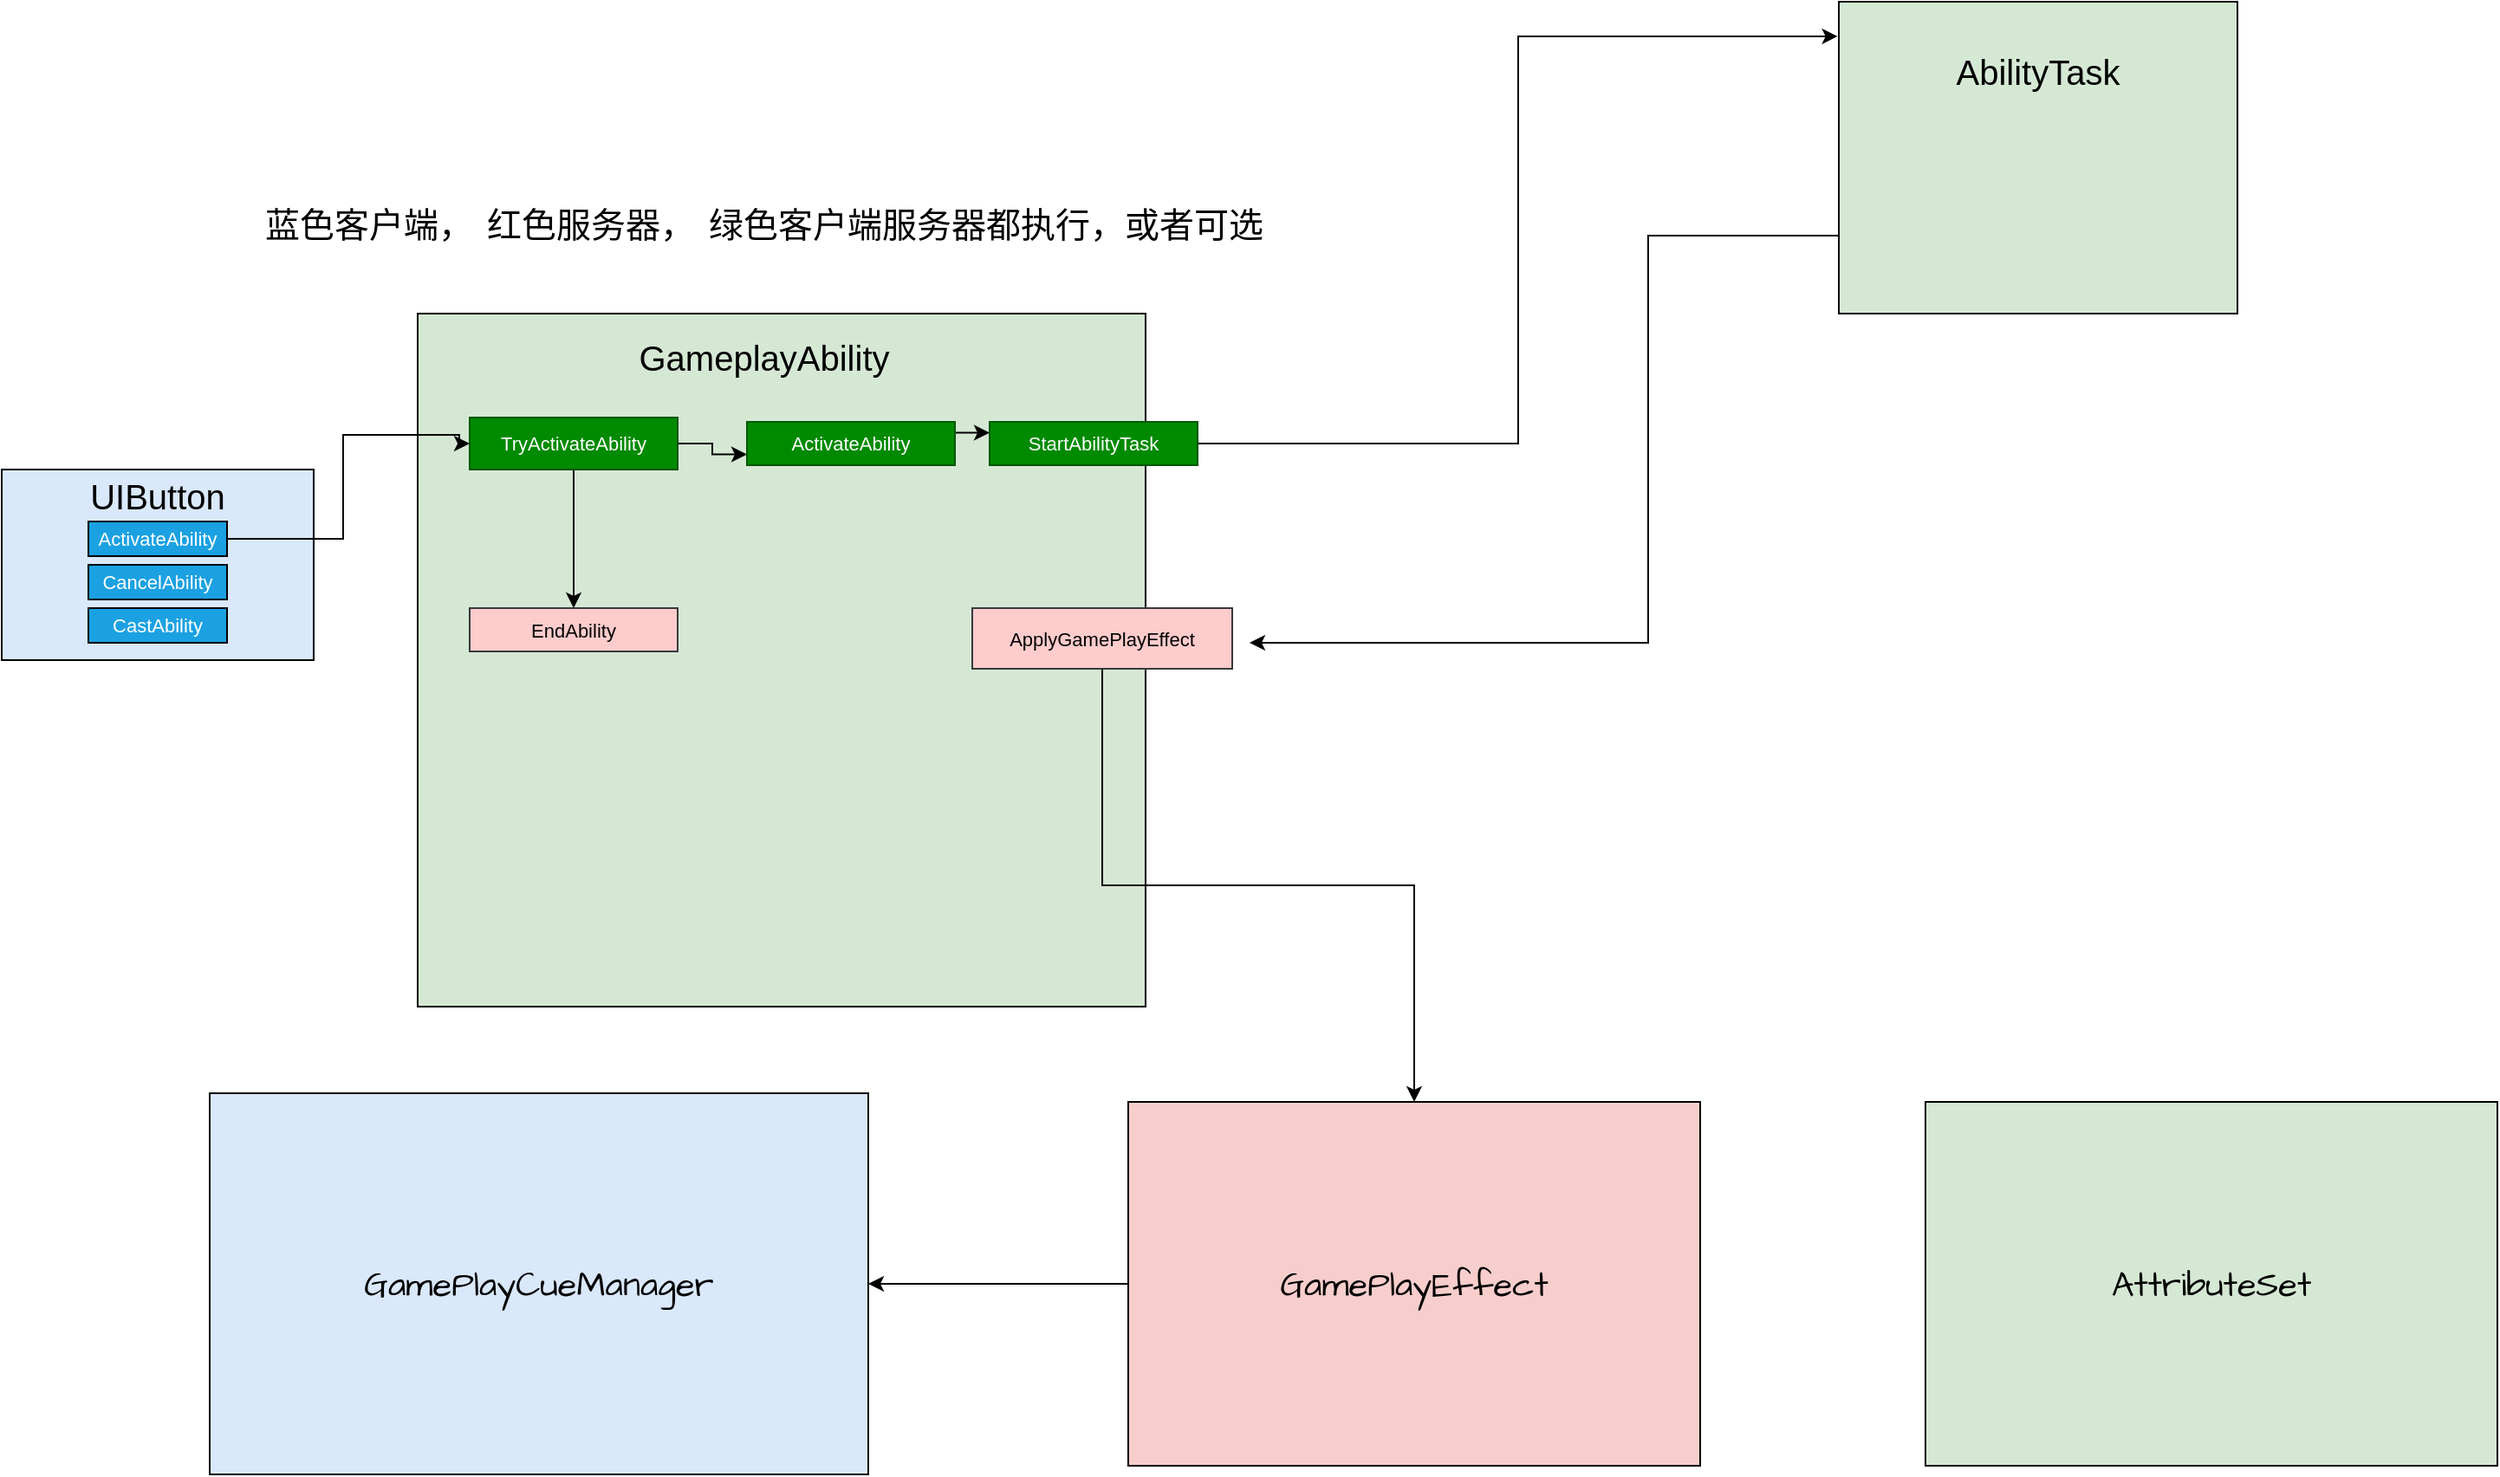 <mxfile version="20.8.5" type="github">
  <diagram id="C5RBs43oDa-KdzZeNtuy" name="Page-1">
    <mxGraphModel dx="2206" dy="1089" grid="1" gridSize="10" guides="1" tooltips="1" connect="1" arrows="1" fold="1" page="1" pageScale="1" pageWidth="827" pageHeight="1169" math="0" shadow="0">
      <root>
        <mxCell id="WIyWlLk6GJQsqaUBKTNV-0" />
        <mxCell id="WIyWlLk6GJQsqaUBKTNV-1" parent="WIyWlLk6GJQsqaUBKTNV-0" />
        <mxCell id="5KHRK0HVBRpk5LN_pDQV-0" value="" style="rounded=0;whiteSpace=wrap;html=1;hachureGap=4;fontFamily=Architects Daughter;fontSource=https%3A%2F%2Ffonts.googleapis.com%2Fcss%3Ffamily%3DArchitects%2BDaughter;fontSize=20;fillColor=#dae8fc;strokeColor=#000000;" vertex="1" parent="WIyWlLk6GJQsqaUBKTNV-1">
          <mxGeometry x="40" y="510" width="180" height="110" as="geometry" />
        </mxCell>
        <mxCell id="5KHRK0HVBRpk5LN_pDQV-1" value="&lt;font style=&quot;font-size: 11px;&quot;&gt;ActivateAbility&lt;/font&gt;" style="rounded=0;whiteSpace=wrap;html=1;sketch=0;hachureGap=4;jiggle=2;curveFitting=1;fontFamily=Helvetica;fontSize=20;fillColor=#1ba1e2;fontColor=#ffffff;strokeColor=#000000;verticalAlign=middle;labelPosition=center;verticalLabelPosition=middle;align=center;spacing=0;spacingBottom=8;" vertex="1" parent="WIyWlLk6GJQsqaUBKTNV-1">
          <mxGeometry x="90" y="540" width="80" height="20" as="geometry" />
        </mxCell>
        <mxCell id="5KHRK0HVBRpk5LN_pDQV-3" value="UIButton" style="text;strokeColor=none;align=center;fillColor=none;html=1;verticalAlign=middle;whiteSpace=wrap;rounded=0;sketch=0;hachureGap=4;jiggle=2;curveFitting=1;fontFamily=Helvetica;fontSize=20;" vertex="1" parent="WIyWlLk6GJQsqaUBKTNV-1">
          <mxGeometry x="100" y="510" width="60" height="30" as="geometry" />
        </mxCell>
        <mxCell id="5KHRK0HVBRpk5LN_pDQV-4" value="&lt;span style=&quot;font-size: 11px;&quot;&gt;CancelAbility&lt;/span&gt;" style="rounded=0;whiteSpace=wrap;html=1;sketch=0;hachureGap=4;jiggle=2;curveFitting=1;fontFamily=Helvetica;fontSize=20;fillColor=#1ba1e2;fontColor=#ffffff;strokeColor=#000000;verticalAlign=middle;labelPosition=center;verticalLabelPosition=middle;align=center;spacing=0;spacingBottom=8;" vertex="1" parent="WIyWlLk6GJQsqaUBKTNV-1">
          <mxGeometry x="90" y="565" width="80" height="20" as="geometry" />
        </mxCell>
        <mxCell id="5KHRK0HVBRpk5LN_pDQV-7" value="&lt;span style=&quot;font-size: 11px;&quot;&gt;CastAbility&lt;/span&gt;" style="rounded=0;whiteSpace=wrap;html=1;sketch=0;hachureGap=4;jiggle=2;curveFitting=1;fontFamily=Helvetica;fontSize=20;fillColor=#1ba1e2;fontColor=#ffffff;strokeColor=#000000;verticalAlign=middle;labelPosition=center;verticalLabelPosition=middle;align=center;spacing=0;spacingBottom=8;" vertex="1" parent="WIyWlLk6GJQsqaUBKTNV-1">
          <mxGeometry x="90" y="590" width="80" height="20" as="geometry" />
        </mxCell>
        <mxCell id="5KHRK0HVBRpk5LN_pDQV-8" value="" style="rounded=0;whiteSpace=wrap;html=1;hachureGap=4;fontFamily=Architects Daughter;fontSource=https%3A%2F%2Ffonts.googleapis.com%2Fcss%3Ffamily%3DArchitects%2BDaughter;fontSize=20;fillColor=#d5e8d4;strokeColor=#000000;" vertex="1" parent="WIyWlLk6GJQsqaUBKTNV-1">
          <mxGeometry x="280" y="420" width="420" height="400" as="geometry" />
        </mxCell>
        <mxCell id="5KHRK0HVBRpk5LN_pDQV-9" value="GameplayAbility" style="text;strokeColor=none;align=center;fillColor=none;html=1;verticalAlign=middle;whiteSpace=wrap;rounded=0;sketch=0;hachureGap=4;jiggle=2;curveFitting=1;fontFamily=Helvetica;fontSize=20;" vertex="1" parent="WIyWlLk6GJQsqaUBKTNV-1">
          <mxGeometry x="450" y="430" width="60" height="30" as="geometry" />
        </mxCell>
        <mxCell id="5KHRK0HVBRpk5LN_pDQV-18" value="" style="edgeStyle=orthogonalEdgeStyle;rounded=0;sketch=0;hachureGap=4;jiggle=2;curveFitting=1;orthogonalLoop=1;jettySize=auto;html=1;fontFamily=Helvetica;fontSize=11;fontColor=#000000;" edge="1" parent="WIyWlLk6GJQsqaUBKTNV-1" source="5KHRK0HVBRpk5LN_pDQV-13" target="5KHRK0HVBRpk5LN_pDQV-17">
          <mxGeometry relative="1" as="geometry" />
        </mxCell>
        <mxCell id="5KHRK0HVBRpk5LN_pDQV-20" style="edgeStyle=orthogonalEdgeStyle;rounded=0;sketch=0;hachureGap=4;jiggle=2;curveFitting=1;orthogonalLoop=1;jettySize=auto;html=1;exitX=1;exitY=0.5;exitDx=0;exitDy=0;entryX=0;entryY=0.75;entryDx=0;entryDy=0;fontFamily=Helvetica;fontSize=11;fontColor=#000000;" edge="1" parent="WIyWlLk6GJQsqaUBKTNV-1" source="5KHRK0HVBRpk5LN_pDQV-13" target="5KHRK0HVBRpk5LN_pDQV-16">
          <mxGeometry relative="1" as="geometry" />
        </mxCell>
        <mxCell id="5KHRK0HVBRpk5LN_pDQV-13" value="&lt;span style=&quot;font-size: 11px;&quot;&gt;TryActivateAbility&lt;/span&gt;" style="rounded=0;whiteSpace=wrap;html=1;sketch=0;hachureGap=4;jiggle=2;curveFitting=1;fontFamily=Helvetica;fontSize=20;fillColor=#008a00;fontColor=#ffffff;strokeColor=#005700;verticalAlign=middle;labelPosition=center;verticalLabelPosition=middle;align=center;spacing=0;spacingBottom=8;" vertex="1" parent="WIyWlLk6GJQsqaUBKTNV-1">
          <mxGeometry x="310" y="480" width="120" height="30" as="geometry" />
        </mxCell>
        <mxCell id="5KHRK0HVBRpk5LN_pDQV-14" style="edgeStyle=orthogonalEdgeStyle;rounded=0;hachureGap=4;orthogonalLoop=1;jettySize=auto;html=1;exitX=1;exitY=0.5;exitDx=0;exitDy=0;fontFamily=Helvetica;fontSize=11;fontColor=#000000;entryX=0;entryY=0.5;entryDx=0;entryDy=0;" edge="1" parent="WIyWlLk6GJQsqaUBKTNV-1" source="5KHRK0HVBRpk5LN_pDQV-1" target="5KHRK0HVBRpk5LN_pDQV-13">
          <mxGeometry relative="1" as="geometry">
            <mxPoint x="240" y="490" as="targetPoint" />
            <Array as="points">
              <mxPoint x="237" y="550" />
              <mxPoint x="237" y="490" />
              <mxPoint x="304" y="490" />
            </Array>
          </mxGeometry>
        </mxCell>
        <mxCell id="5KHRK0HVBRpk5LN_pDQV-25" style="edgeStyle=orthogonalEdgeStyle;rounded=0;sketch=0;hachureGap=4;jiggle=2;curveFitting=1;orthogonalLoop=1;jettySize=auto;html=1;exitX=1;exitY=0.25;exitDx=0;exitDy=0;entryX=0;entryY=0.25;entryDx=0;entryDy=0;fontFamily=Helvetica;fontSize=11;fontColor=#000000;" edge="1" parent="WIyWlLk6GJQsqaUBKTNV-1" source="5KHRK0HVBRpk5LN_pDQV-16" target="5KHRK0HVBRpk5LN_pDQV-19">
          <mxGeometry relative="1" as="geometry" />
        </mxCell>
        <mxCell id="5KHRK0HVBRpk5LN_pDQV-16" value="&lt;span style=&quot;font-size: 11px;&quot;&gt;ActivateAbility&lt;/span&gt;" style="rounded=0;whiteSpace=wrap;html=1;sketch=0;hachureGap=4;jiggle=2;curveFitting=1;fontFamily=Helvetica;fontSize=20;fillColor=#008a00;fontColor=#ffffff;strokeColor=#005700;verticalAlign=middle;labelPosition=center;verticalLabelPosition=middle;align=center;spacing=0;spacingBottom=8;" vertex="1" parent="WIyWlLk6GJQsqaUBKTNV-1">
          <mxGeometry x="470" y="482.5" width="120" height="25" as="geometry" />
        </mxCell>
        <mxCell id="5KHRK0HVBRpk5LN_pDQV-17" value="&lt;span style=&quot;font-size: 11px;&quot;&gt;EndAbility&lt;/span&gt;" style="rounded=0;whiteSpace=wrap;html=1;sketch=0;hachureGap=4;jiggle=2;curveFitting=1;fontFamily=Helvetica;fontSize=20;fillColor=#ffcccc;strokeColor=#36393d;verticalAlign=middle;labelPosition=center;verticalLabelPosition=middle;align=center;spacing=0;spacingBottom=8;" vertex="1" parent="WIyWlLk6GJQsqaUBKTNV-1">
          <mxGeometry x="310" y="590" width="120" height="25" as="geometry" />
        </mxCell>
        <mxCell id="5KHRK0HVBRpk5LN_pDQV-23" style="edgeStyle=orthogonalEdgeStyle;rounded=0;sketch=0;hachureGap=4;jiggle=2;curveFitting=1;orthogonalLoop=1;jettySize=auto;html=1;exitX=1;exitY=0.5;exitDx=0;exitDy=0;entryX=-0.003;entryY=0.111;entryDx=0;entryDy=0;entryPerimeter=0;fontFamily=Helvetica;fontSize=11;fontColor=#000000;" edge="1" parent="WIyWlLk6GJQsqaUBKTNV-1" source="5KHRK0HVBRpk5LN_pDQV-19" target="5KHRK0HVBRpk5LN_pDQV-21">
          <mxGeometry relative="1" as="geometry" />
        </mxCell>
        <mxCell id="5KHRK0HVBRpk5LN_pDQV-19" value="&lt;span style=&quot;font-size: 11px;&quot;&gt;StartAbilityTask&lt;/span&gt;" style="rounded=0;whiteSpace=wrap;html=1;sketch=0;hachureGap=4;jiggle=2;curveFitting=1;fontFamily=Helvetica;fontSize=20;fillColor=#008a00;fontColor=#ffffff;strokeColor=#005700;verticalAlign=middle;labelPosition=center;verticalLabelPosition=middle;align=center;spacing=0;spacingBottom=8;" vertex="1" parent="WIyWlLk6GJQsqaUBKTNV-1">
          <mxGeometry x="610" y="482.5" width="120" height="25" as="geometry" />
        </mxCell>
        <mxCell id="5KHRK0HVBRpk5LN_pDQV-24" style="edgeStyle=orthogonalEdgeStyle;rounded=0;sketch=0;hachureGap=4;jiggle=2;curveFitting=1;orthogonalLoop=1;jettySize=auto;html=1;exitX=0;exitY=0.75;exitDx=0;exitDy=0;fontFamily=Helvetica;fontSize=11;fontColor=#000000;" edge="1" parent="WIyWlLk6GJQsqaUBKTNV-1" source="5KHRK0HVBRpk5LN_pDQV-21">
          <mxGeometry relative="1" as="geometry">
            <mxPoint x="760" y="610" as="targetPoint" />
            <Array as="points">
              <mxPoint x="990" y="610" />
            </Array>
          </mxGeometry>
        </mxCell>
        <mxCell id="5KHRK0HVBRpk5LN_pDQV-21" value="" style="rounded=0;whiteSpace=wrap;html=1;hachureGap=4;fontFamily=Architects Daughter;fontSource=https%3A%2F%2Ffonts.googleapis.com%2Fcss%3Ffamily%3DArchitects%2BDaughter;fontSize=20;fillColor=#d5e8d4;strokeColor=#000000;" vertex="1" parent="WIyWlLk6GJQsqaUBKTNV-1">
          <mxGeometry x="1100" y="240" width="230" height="180" as="geometry" />
        </mxCell>
        <mxCell id="5KHRK0HVBRpk5LN_pDQV-22" value="AbilityTask" style="text;strokeColor=none;align=center;fillColor=none;html=1;verticalAlign=middle;whiteSpace=wrap;rounded=0;sketch=0;hachureGap=4;jiggle=2;curveFitting=1;fontFamily=Helvetica;fontSize=20;" vertex="1" parent="WIyWlLk6GJQsqaUBKTNV-1">
          <mxGeometry x="1145" y="250" width="140" height="60" as="geometry" />
        </mxCell>
        <mxCell id="5KHRK0HVBRpk5LN_pDQV-32" value="" style="edgeStyle=orthogonalEdgeStyle;rounded=0;sketch=0;hachureGap=4;jiggle=2;curveFitting=1;orthogonalLoop=1;jettySize=auto;html=1;fontFamily=Helvetica;fontSize=11;fontColor=#000000;" edge="1" parent="WIyWlLk6GJQsqaUBKTNV-1" source="5KHRK0HVBRpk5LN_pDQV-26" target="5KHRK0HVBRpk5LN_pDQV-28">
          <mxGeometry relative="1" as="geometry">
            <mxPoint x="940" y="930.0" as="targetPoint" />
          </mxGeometry>
        </mxCell>
        <mxCell id="5KHRK0HVBRpk5LN_pDQV-26" value="&lt;span style=&quot;font-size: 11px;&quot;&gt;ApplyGamePlayEffect&lt;/span&gt;" style="rounded=0;whiteSpace=wrap;html=1;sketch=0;hachureGap=4;jiggle=2;curveFitting=1;fontFamily=Helvetica;fontSize=20;fillColor=#ffcccc;strokeColor=#36393d;verticalAlign=middle;labelPosition=center;verticalLabelPosition=middle;align=center;spacing=0;spacingBottom=8;" vertex="1" parent="WIyWlLk6GJQsqaUBKTNV-1">
          <mxGeometry x="600" y="590" width="150" height="35" as="geometry" />
        </mxCell>
        <mxCell id="5KHRK0HVBRpk5LN_pDQV-33" style="edgeStyle=orthogonalEdgeStyle;rounded=0;sketch=0;hachureGap=4;jiggle=2;curveFitting=1;orthogonalLoop=1;jettySize=auto;html=1;exitX=0;exitY=0.5;exitDx=0;exitDy=0;entryX=1;entryY=0.5;entryDx=0;entryDy=0;fontFamily=Helvetica;fontSize=11;fontColor=#000000;" edge="1" parent="WIyWlLk6GJQsqaUBKTNV-1" source="5KHRK0HVBRpk5LN_pDQV-28" target="5KHRK0HVBRpk5LN_pDQV-29">
          <mxGeometry relative="1" as="geometry" />
        </mxCell>
        <mxCell id="5KHRK0HVBRpk5LN_pDQV-28" value="GamePlayEffect" style="rounded=0;whiteSpace=wrap;html=1;hachureGap=4;fontFamily=Architects Daughter;fontSource=https%3A%2F%2Ffonts.googleapis.com%2Fcss%3Ffamily%3DArchitects%2BDaughter;fontSize=20;fillColor=#f8cecc;strokeColor=#000000;" vertex="1" parent="WIyWlLk6GJQsqaUBKTNV-1">
          <mxGeometry x="690" y="875" width="330" height="210" as="geometry" />
        </mxCell>
        <mxCell id="5KHRK0HVBRpk5LN_pDQV-29" value="GamePlayCueManager" style="rounded=0;whiteSpace=wrap;html=1;hachureGap=4;fontFamily=Architects Daughter;fontSource=https%3A%2F%2Ffonts.googleapis.com%2Fcss%3Ffamily%3DArchitects%2BDaughter;fontSize=20;fillColor=#dae8fc;strokeColor=#000000;" vertex="1" parent="WIyWlLk6GJQsqaUBKTNV-1">
          <mxGeometry x="160" y="870" width="380" height="220" as="geometry" />
        </mxCell>
        <mxCell id="5KHRK0HVBRpk5LN_pDQV-30" value="&lt;div style=&quot;text-align: center;&quot;&gt;&lt;span style=&quot;background-color: initial; font-size: 20px;&quot;&gt;&lt;font face=&quot;Architects Daughter&quot;&gt;蓝色客户端， 红色服务器， 绿色客户端服务器都执行，或者可选&lt;/font&gt;&lt;/span&gt;&lt;/div&gt;" style="text;whiteSpace=wrap;html=1;fontSize=11;fontFamily=Helvetica;fontColor=#000000;" vertex="1" parent="WIyWlLk6GJQsqaUBKTNV-1">
          <mxGeometry x="190" y="350" width="880" height="70" as="geometry" />
        </mxCell>
        <mxCell id="5KHRK0HVBRpk5LN_pDQV-34" value="AttributeSet" style="rounded=0;whiteSpace=wrap;html=1;hachureGap=4;fontFamily=Architects Daughter;fontSource=https%3A%2F%2Ffonts.googleapis.com%2Fcss%3Ffamily%3DArchitects%2BDaughter;fontSize=20;fillColor=#d5e8d4;strokeColor=#000000;" vertex="1" parent="WIyWlLk6GJQsqaUBKTNV-1">
          <mxGeometry x="1150" y="875" width="330" height="210" as="geometry" />
        </mxCell>
      </root>
    </mxGraphModel>
  </diagram>
</mxfile>
